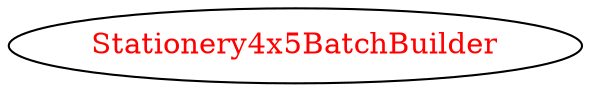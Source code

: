 digraph dependencyGraph {
 concentrate=true;
 ranksep="2.0";
 rankdir="LR"; 
 splines="ortho";
"Stationery4x5BatchBuilder" [fontcolor="red"];
}
